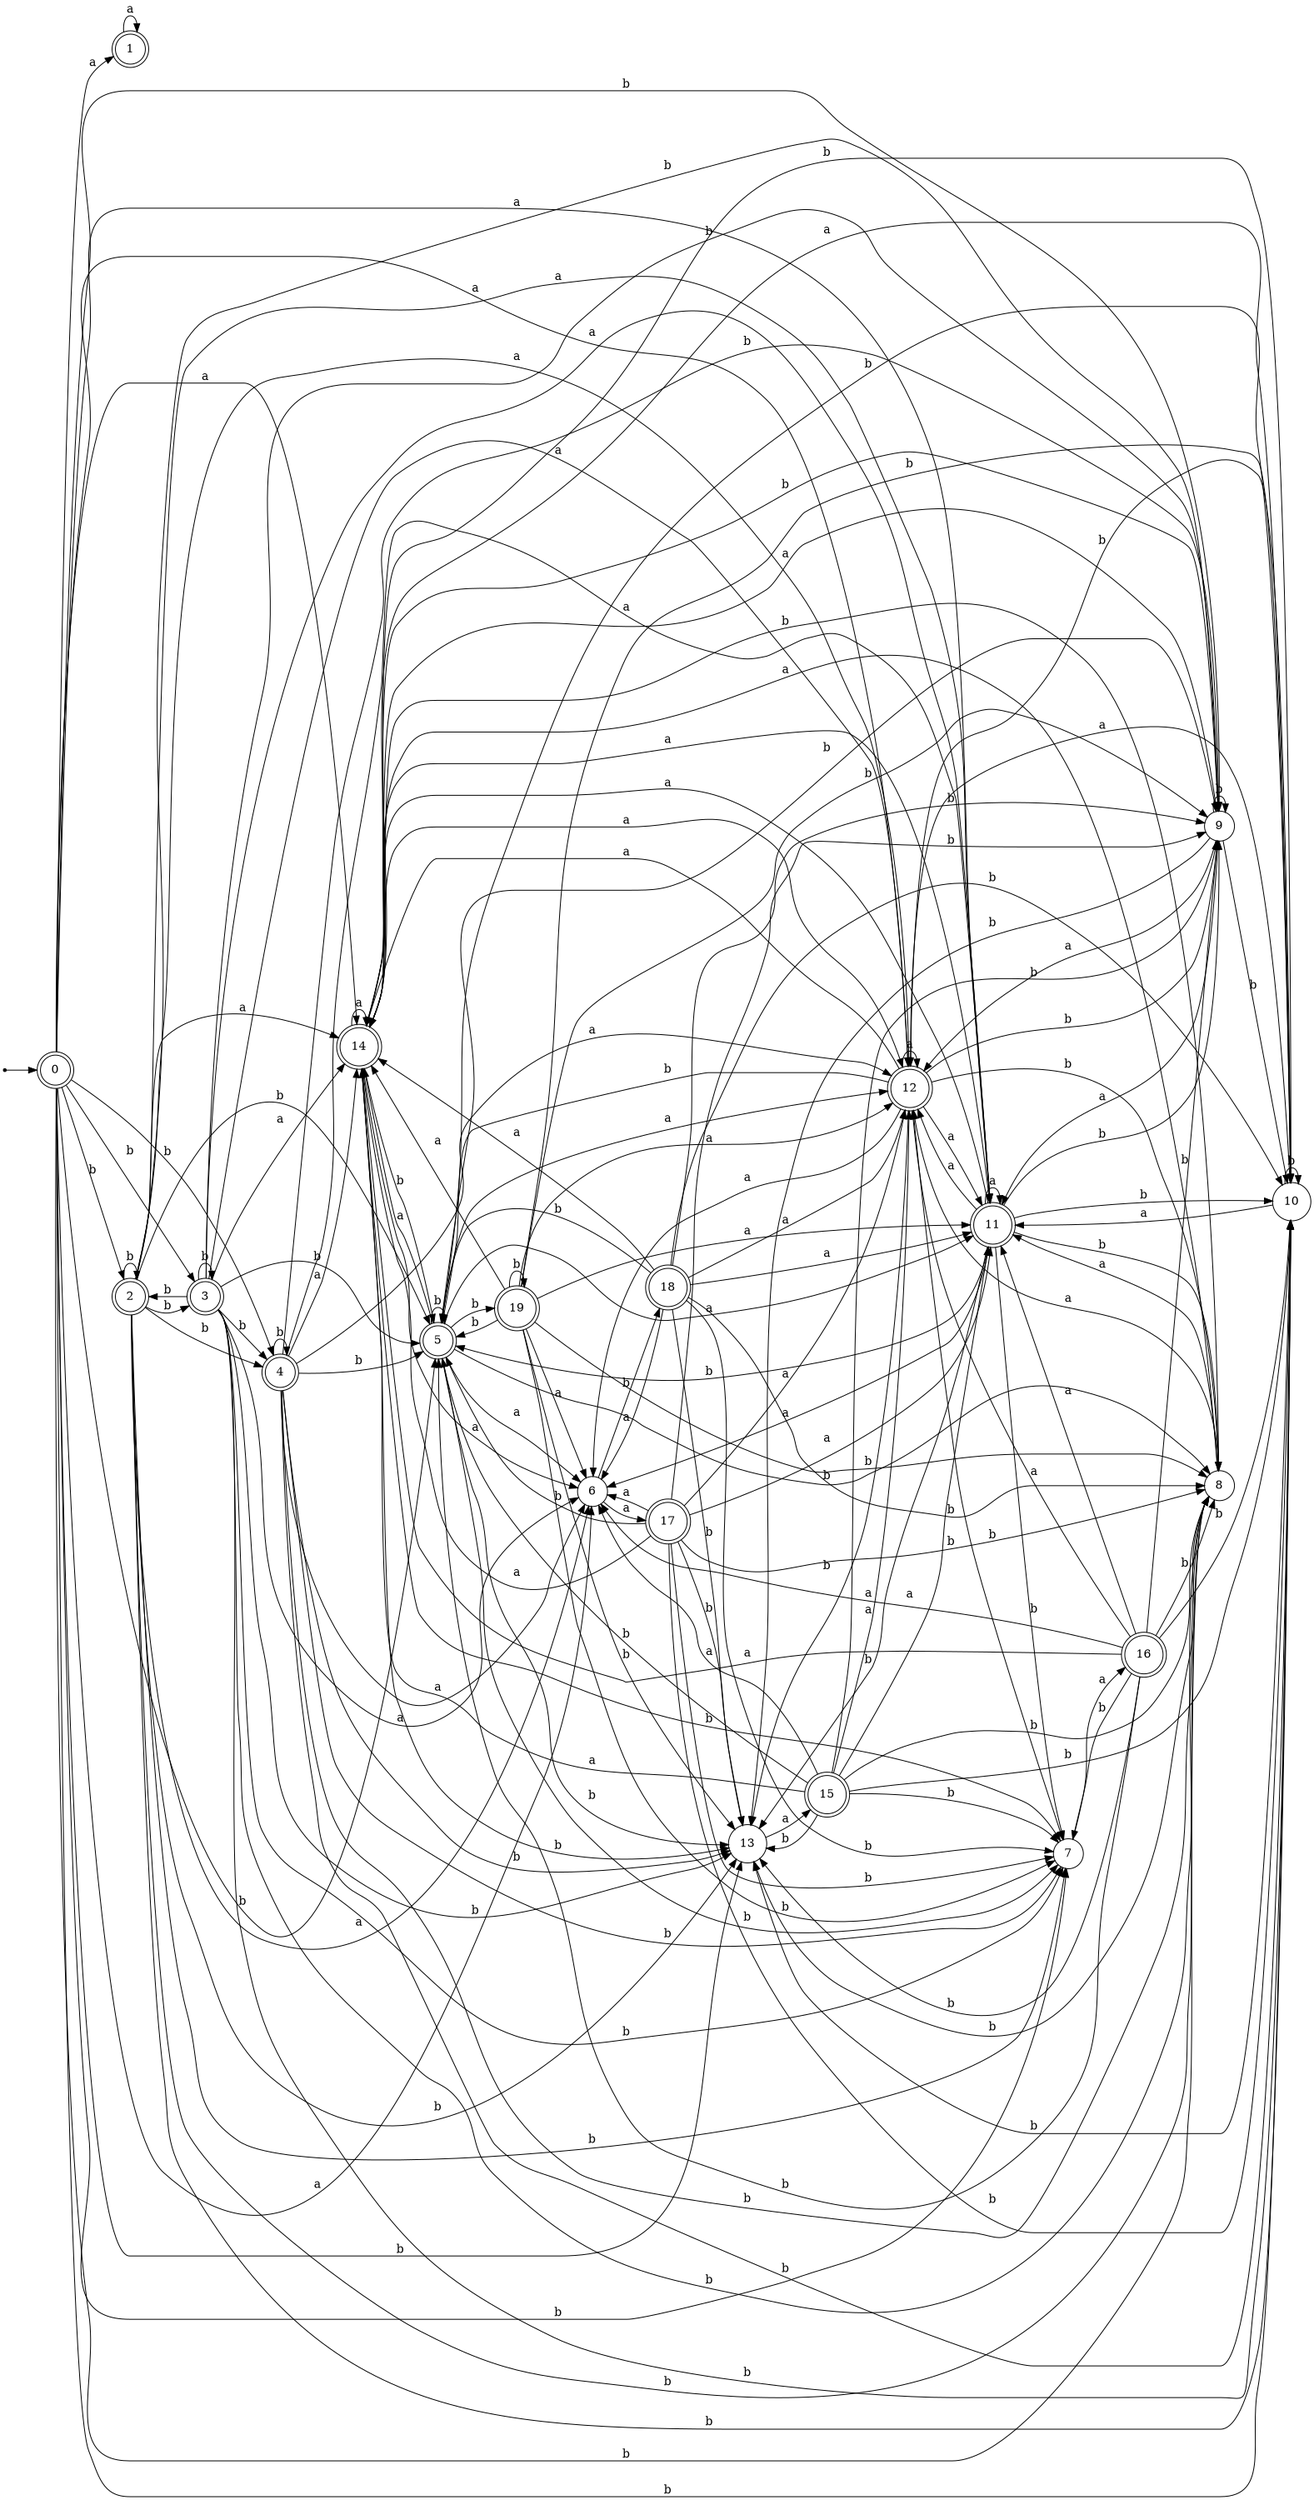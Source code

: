 digraph finite_state_machine {
rankdir=LR;
size="20,20";
node [shape = point]; "dummy0"
node [shape = doublecircle]; "0";"dummy0" -> "0";
node [shape = doublecircle]; "1";node [shape = doublecircle]; "2";node [shape = doublecircle]; "3";node [shape = doublecircle]; "4";node [shape = doublecircle]; "5";node [shape = circle]; "6";
node [shape = circle]; "7";
node [shape = circle]; "8";
node [shape = circle]; "9";
node [shape = circle]; "10";
node [shape = doublecircle]; "11";node [shape = doublecircle]; "12";node [shape = circle]; "13";
node [shape = doublecircle]; "14";node [shape = doublecircle]; "15";node [shape = doublecircle]; "16";node [shape = doublecircle]; "17";node [shape = doublecircle]; "18";node [shape = doublecircle]; "19";"0" -> "1" [label = "a"];
 "0" -> "6" [label = "a"];
 "0" -> "11" [label = "a"];
 "0" -> "12" [label = "a"];
 "0" -> "14" [label = "a"];
 "0" -> "2" [label = "b"];
 "0" -> "3" [label = "b"];
 "0" -> "4" [label = "b"];
 "0" -> "5" [label = "b"];
 "0" -> "7" [label = "b"];
 "0" -> "8" [label = "b"];
 "0" -> "9" [label = "b"];
 "0" -> "10" [label = "b"];
 "0" -> "13" [label = "b"];
 "14" -> "11" [label = "a"];
 "14" -> "12" [label = "a"];
 "14" -> "14" [label = "a"];
 "14" -> "6" [label = "a"];
 "14" -> "5" [label = "b"];
 "14" -> "7" [label = "b"];
 "14" -> "8" [label = "b"];
 "14" -> "9" [label = "b"];
 "14" -> "10" [label = "b"];
 "14" -> "13" [label = "b"];
 "13" -> "15" [label = "a"];
 "15" -> "5" [label = "b"];
 "15" -> "7" [label = "b"];
 "15" -> "8" [label = "b"];
 "15" -> "9" [label = "b"];
 "15" -> "10" [label = "b"];
 "15" -> "13" [label = "b"];
 "15" -> "11" [label = "a"];
 "15" -> "12" [label = "a"];
 "15" -> "14" [label = "a"];
 "15" -> "6" [label = "a"];
 "12" -> "11" [label = "a"];
 "12" -> "12" [label = "a"];
 "12" -> "14" [label = "a"];
 "12" -> "6" [label = "a"];
 "12" -> "5" [label = "b"];
 "12" -> "7" [label = "b"];
 "12" -> "8" [label = "b"];
 "12" -> "9" [label = "b"];
 "12" -> "10" [label = "b"];
 "12" -> "13" [label = "b"];
 "11" -> "11" [label = "a"];
 "11" -> "12" [label = "a"];
 "11" -> "14" [label = "a"];
 "11" -> "6" [label = "a"];
 "11" -> "5" [label = "b"];
 "11" -> "7" [label = "b"];
 "11" -> "8" [label = "b"];
 "11" -> "9" [label = "b"];
 "11" -> "10" [label = "b"];
 "11" -> "13" [label = "b"];
 "10" -> "10" [label = "b"];
 "10" -> "13" [label = "b"];
 "10" -> "11" [label = "a"];
 "10" -> "12" [label = "a"];
 "10" -> "14" [label = "a"];
 "9" -> "9" [label = "b"];
 "9" -> "10" [label = "b"];
 "9" -> "13" [label = "b"];
 "9" -> "11" [label = "a"];
 "9" -> "12" [label = "a"];
 "9" -> "14" [label = "a"];
 "8" -> "11" [label = "a"];
 "8" -> "12" [label = "a"];
 "8" -> "14" [label = "a"];
 "8" -> "13" [label = "b"];
 "7" -> "16" [label = "a"];
 "16" -> "5" [label = "b"];
 "16" -> "7" [label = "b"];
 "16" -> "8" [label = "b"];
 "16" -> "9" [label = "b"];
 "16" -> "10" [label = "b"];
 "16" -> "13" [label = "b"];
 "16" -> "11" [label = "a"];
 "16" -> "12" [label = "a"];
 "16" -> "6" [label = "a"];
 "16" -> "14" [label = "a"];
 "6" -> "17" [label = "a"];
 "6" -> "18" [label = "b"];
 "18" -> "11" [label = "a"];
 "18" -> "12" [label = "a"];
 "18" -> "6" [label = "a"];
 "18" -> "14" [label = "a"];
 "18" -> "5" [label = "b"];
 "18" -> "7" [label = "b"];
 "18" -> "8" [label = "b"];
 "18" -> "9" [label = "b"];
 "18" -> "10" [label = "b"];
 "18" -> "13" [label = "b"];
 "17" -> "11" [label = "a"];
 "17" -> "12" [label = "a"];
 "17" -> "6" [label = "a"];
 "17" -> "14" [label = "a"];
 "17" -> "5" [label = "b"];
 "17" -> "7" [label = "b"];
 "17" -> "8" [label = "b"];
 "17" -> "9" [label = "b"];
 "17" -> "10" [label = "b"];
 "17" -> "13" [label = "b"];
 "5" -> "19" [label = "b"];
 "5" -> "5" [label = "b"];
 "5" -> "7" [label = "b"];
 "5" -> "8" [label = "b"];
 "5" -> "9" [label = "b"];
 "5" -> "10" [label = "b"];
 "5" -> "13" [label = "b"];
 "5" -> "11" [label = "a"];
 "5" -> "12" [label = "a"];
 "5" -> "6" [label = "a"];
 "5" -> "14" [label = "a"];
 "19" -> "19" [label = "b"];
 "19" -> "5" [label = "b"];
 "19" -> "7" [label = "b"];
 "19" -> "8" [label = "b"];
 "19" -> "9" [label = "b"];
 "19" -> "10" [label = "b"];
 "19" -> "13" [label = "b"];
 "19" -> "11" [label = "a"];
 "19" -> "12" [label = "a"];
 "19" -> "6" [label = "a"];
 "19" -> "14" [label = "a"];
 "4" -> "4" [label = "b"];
 "4" -> "5" [label = "b"];
 "4" -> "7" [label = "b"];
 "4" -> "8" [label = "b"];
 "4" -> "9" [label = "b"];
 "4" -> "10" [label = "b"];
 "4" -> "13" [label = "b"];
 "4" -> "11" [label = "a"];
 "4" -> "12" [label = "a"];
 "4" -> "6" [label = "a"];
 "4" -> "14" [label = "a"];
 "3" -> "2" [label = "b"];
 "3" -> "3" [label = "b"];
 "3" -> "4" [label = "b"];
 "3" -> "5" [label = "b"];
 "3" -> "7" [label = "b"];
 "3" -> "8" [label = "b"];
 "3" -> "9" [label = "b"];
 "3" -> "10" [label = "b"];
 "3" -> "13" [label = "b"];
 "3" -> "11" [label = "a"];
 "3" -> "12" [label = "a"];
 "3" -> "6" [label = "a"];
 "3" -> "14" [label = "a"];
 "2" -> "2" [label = "b"];
 "2" -> "3" [label = "b"];
 "2" -> "4" [label = "b"];
 "2" -> "5" [label = "b"];
 "2" -> "7" [label = "b"];
 "2" -> "8" [label = "b"];
 "2" -> "9" [label = "b"];
 "2" -> "10" [label = "b"];
 "2" -> "13" [label = "b"];
 "2" -> "11" [label = "a"];
 "2" -> "12" [label = "a"];
 "2" -> "6" [label = "a"];
 "2" -> "14" [label = "a"];
 "1" -> "1" [label = "a"];
 }
